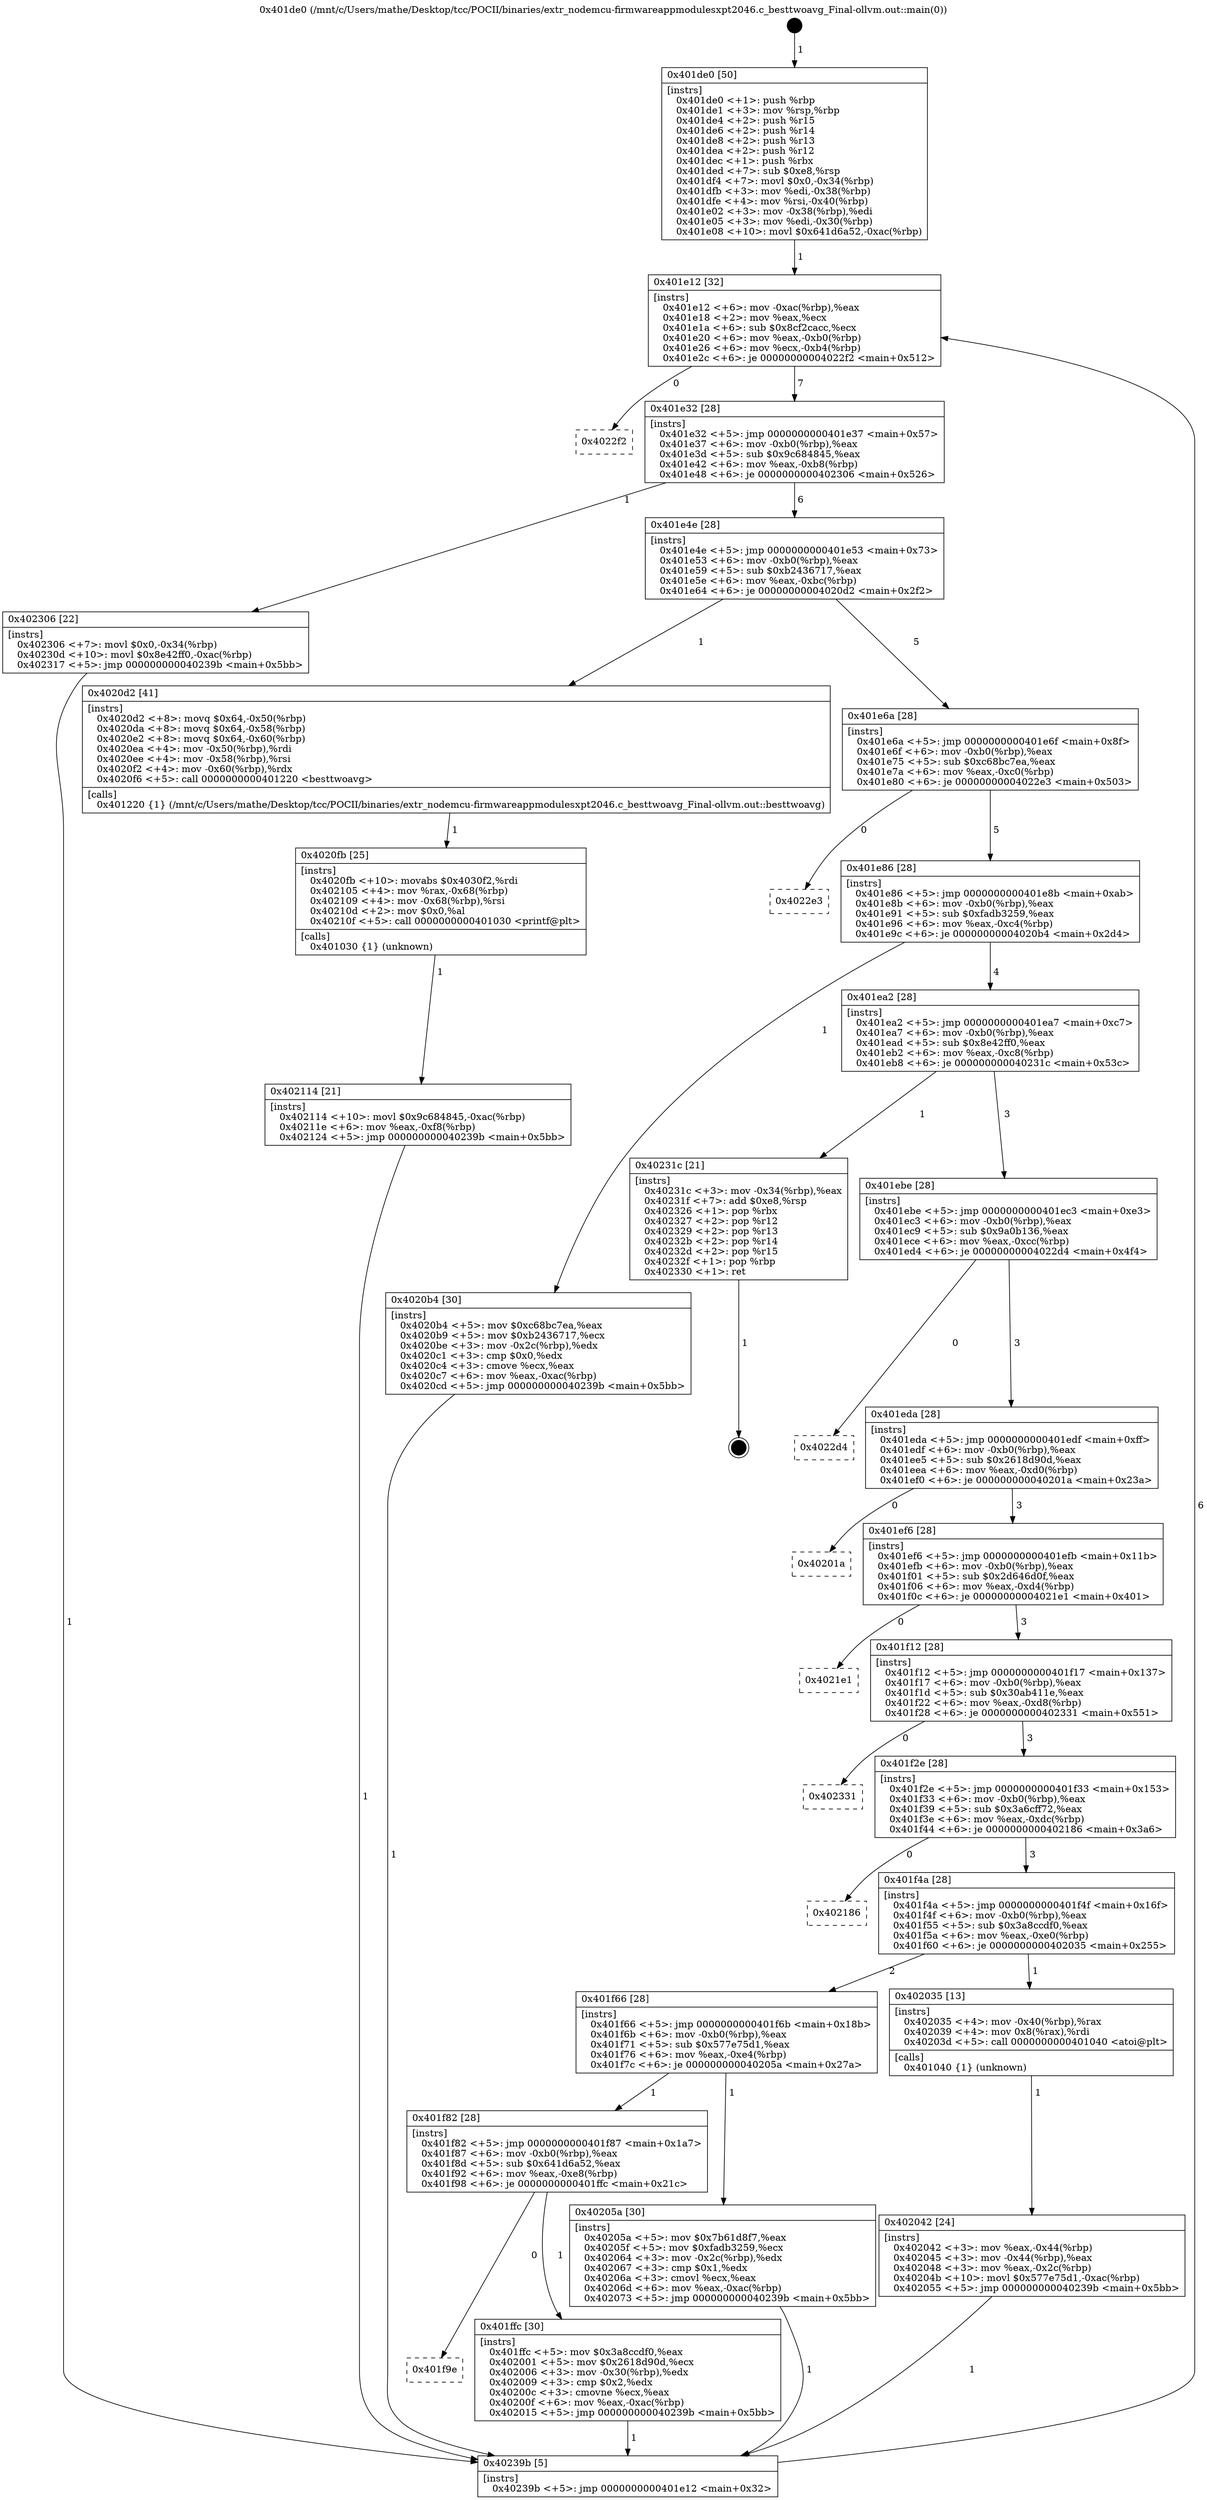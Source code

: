 digraph "0x401de0" {
  label = "0x401de0 (/mnt/c/Users/mathe/Desktop/tcc/POCII/binaries/extr_nodemcu-firmwareappmodulesxpt2046.c_besttwoavg_Final-ollvm.out::main(0))"
  labelloc = "t"
  node[shape=record]

  Entry [label="",width=0.3,height=0.3,shape=circle,fillcolor=black,style=filled]
  "0x401e12" [label="{
     0x401e12 [32]\l
     | [instrs]\l
     &nbsp;&nbsp;0x401e12 \<+6\>: mov -0xac(%rbp),%eax\l
     &nbsp;&nbsp;0x401e18 \<+2\>: mov %eax,%ecx\l
     &nbsp;&nbsp;0x401e1a \<+6\>: sub $0x8cf2cacc,%ecx\l
     &nbsp;&nbsp;0x401e20 \<+6\>: mov %eax,-0xb0(%rbp)\l
     &nbsp;&nbsp;0x401e26 \<+6\>: mov %ecx,-0xb4(%rbp)\l
     &nbsp;&nbsp;0x401e2c \<+6\>: je 00000000004022f2 \<main+0x512\>\l
  }"]
  "0x4022f2" [label="{
     0x4022f2\l
  }", style=dashed]
  "0x401e32" [label="{
     0x401e32 [28]\l
     | [instrs]\l
     &nbsp;&nbsp;0x401e32 \<+5\>: jmp 0000000000401e37 \<main+0x57\>\l
     &nbsp;&nbsp;0x401e37 \<+6\>: mov -0xb0(%rbp),%eax\l
     &nbsp;&nbsp;0x401e3d \<+5\>: sub $0x9c684845,%eax\l
     &nbsp;&nbsp;0x401e42 \<+6\>: mov %eax,-0xb8(%rbp)\l
     &nbsp;&nbsp;0x401e48 \<+6\>: je 0000000000402306 \<main+0x526\>\l
  }"]
  Exit [label="",width=0.3,height=0.3,shape=circle,fillcolor=black,style=filled,peripheries=2]
  "0x402306" [label="{
     0x402306 [22]\l
     | [instrs]\l
     &nbsp;&nbsp;0x402306 \<+7\>: movl $0x0,-0x34(%rbp)\l
     &nbsp;&nbsp;0x40230d \<+10\>: movl $0x8e42ff0,-0xac(%rbp)\l
     &nbsp;&nbsp;0x402317 \<+5\>: jmp 000000000040239b \<main+0x5bb\>\l
  }"]
  "0x401e4e" [label="{
     0x401e4e [28]\l
     | [instrs]\l
     &nbsp;&nbsp;0x401e4e \<+5\>: jmp 0000000000401e53 \<main+0x73\>\l
     &nbsp;&nbsp;0x401e53 \<+6\>: mov -0xb0(%rbp),%eax\l
     &nbsp;&nbsp;0x401e59 \<+5\>: sub $0xb2436717,%eax\l
     &nbsp;&nbsp;0x401e5e \<+6\>: mov %eax,-0xbc(%rbp)\l
     &nbsp;&nbsp;0x401e64 \<+6\>: je 00000000004020d2 \<main+0x2f2\>\l
  }"]
  "0x402114" [label="{
     0x402114 [21]\l
     | [instrs]\l
     &nbsp;&nbsp;0x402114 \<+10\>: movl $0x9c684845,-0xac(%rbp)\l
     &nbsp;&nbsp;0x40211e \<+6\>: mov %eax,-0xf8(%rbp)\l
     &nbsp;&nbsp;0x402124 \<+5\>: jmp 000000000040239b \<main+0x5bb\>\l
  }"]
  "0x4020d2" [label="{
     0x4020d2 [41]\l
     | [instrs]\l
     &nbsp;&nbsp;0x4020d2 \<+8\>: movq $0x64,-0x50(%rbp)\l
     &nbsp;&nbsp;0x4020da \<+8\>: movq $0x64,-0x58(%rbp)\l
     &nbsp;&nbsp;0x4020e2 \<+8\>: movq $0x64,-0x60(%rbp)\l
     &nbsp;&nbsp;0x4020ea \<+4\>: mov -0x50(%rbp),%rdi\l
     &nbsp;&nbsp;0x4020ee \<+4\>: mov -0x58(%rbp),%rsi\l
     &nbsp;&nbsp;0x4020f2 \<+4\>: mov -0x60(%rbp),%rdx\l
     &nbsp;&nbsp;0x4020f6 \<+5\>: call 0000000000401220 \<besttwoavg\>\l
     | [calls]\l
     &nbsp;&nbsp;0x401220 \{1\} (/mnt/c/Users/mathe/Desktop/tcc/POCII/binaries/extr_nodemcu-firmwareappmodulesxpt2046.c_besttwoavg_Final-ollvm.out::besttwoavg)\l
  }"]
  "0x401e6a" [label="{
     0x401e6a [28]\l
     | [instrs]\l
     &nbsp;&nbsp;0x401e6a \<+5\>: jmp 0000000000401e6f \<main+0x8f\>\l
     &nbsp;&nbsp;0x401e6f \<+6\>: mov -0xb0(%rbp),%eax\l
     &nbsp;&nbsp;0x401e75 \<+5\>: sub $0xc68bc7ea,%eax\l
     &nbsp;&nbsp;0x401e7a \<+6\>: mov %eax,-0xc0(%rbp)\l
     &nbsp;&nbsp;0x401e80 \<+6\>: je 00000000004022e3 \<main+0x503\>\l
  }"]
  "0x4020fb" [label="{
     0x4020fb [25]\l
     | [instrs]\l
     &nbsp;&nbsp;0x4020fb \<+10\>: movabs $0x4030f2,%rdi\l
     &nbsp;&nbsp;0x402105 \<+4\>: mov %rax,-0x68(%rbp)\l
     &nbsp;&nbsp;0x402109 \<+4\>: mov -0x68(%rbp),%rsi\l
     &nbsp;&nbsp;0x40210d \<+2\>: mov $0x0,%al\l
     &nbsp;&nbsp;0x40210f \<+5\>: call 0000000000401030 \<printf@plt\>\l
     | [calls]\l
     &nbsp;&nbsp;0x401030 \{1\} (unknown)\l
  }"]
  "0x4022e3" [label="{
     0x4022e3\l
  }", style=dashed]
  "0x401e86" [label="{
     0x401e86 [28]\l
     | [instrs]\l
     &nbsp;&nbsp;0x401e86 \<+5\>: jmp 0000000000401e8b \<main+0xab\>\l
     &nbsp;&nbsp;0x401e8b \<+6\>: mov -0xb0(%rbp),%eax\l
     &nbsp;&nbsp;0x401e91 \<+5\>: sub $0xfadb3259,%eax\l
     &nbsp;&nbsp;0x401e96 \<+6\>: mov %eax,-0xc4(%rbp)\l
     &nbsp;&nbsp;0x401e9c \<+6\>: je 00000000004020b4 \<main+0x2d4\>\l
  }"]
  "0x402042" [label="{
     0x402042 [24]\l
     | [instrs]\l
     &nbsp;&nbsp;0x402042 \<+3\>: mov %eax,-0x44(%rbp)\l
     &nbsp;&nbsp;0x402045 \<+3\>: mov -0x44(%rbp),%eax\l
     &nbsp;&nbsp;0x402048 \<+3\>: mov %eax,-0x2c(%rbp)\l
     &nbsp;&nbsp;0x40204b \<+10\>: movl $0x577e75d1,-0xac(%rbp)\l
     &nbsp;&nbsp;0x402055 \<+5\>: jmp 000000000040239b \<main+0x5bb\>\l
  }"]
  "0x4020b4" [label="{
     0x4020b4 [30]\l
     | [instrs]\l
     &nbsp;&nbsp;0x4020b4 \<+5\>: mov $0xc68bc7ea,%eax\l
     &nbsp;&nbsp;0x4020b9 \<+5\>: mov $0xb2436717,%ecx\l
     &nbsp;&nbsp;0x4020be \<+3\>: mov -0x2c(%rbp),%edx\l
     &nbsp;&nbsp;0x4020c1 \<+3\>: cmp $0x0,%edx\l
     &nbsp;&nbsp;0x4020c4 \<+3\>: cmove %ecx,%eax\l
     &nbsp;&nbsp;0x4020c7 \<+6\>: mov %eax,-0xac(%rbp)\l
     &nbsp;&nbsp;0x4020cd \<+5\>: jmp 000000000040239b \<main+0x5bb\>\l
  }"]
  "0x401ea2" [label="{
     0x401ea2 [28]\l
     | [instrs]\l
     &nbsp;&nbsp;0x401ea2 \<+5\>: jmp 0000000000401ea7 \<main+0xc7\>\l
     &nbsp;&nbsp;0x401ea7 \<+6\>: mov -0xb0(%rbp),%eax\l
     &nbsp;&nbsp;0x401ead \<+5\>: sub $0x8e42ff0,%eax\l
     &nbsp;&nbsp;0x401eb2 \<+6\>: mov %eax,-0xc8(%rbp)\l
     &nbsp;&nbsp;0x401eb8 \<+6\>: je 000000000040231c \<main+0x53c\>\l
  }"]
  "0x401de0" [label="{
     0x401de0 [50]\l
     | [instrs]\l
     &nbsp;&nbsp;0x401de0 \<+1\>: push %rbp\l
     &nbsp;&nbsp;0x401de1 \<+3\>: mov %rsp,%rbp\l
     &nbsp;&nbsp;0x401de4 \<+2\>: push %r15\l
     &nbsp;&nbsp;0x401de6 \<+2\>: push %r14\l
     &nbsp;&nbsp;0x401de8 \<+2\>: push %r13\l
     &nbsp;&nbsp;0x401dea \<+2\>: push %r12\l
     &nbsp;&nbsp;0x401dec \<+1\>: push %rbx\l
     &nbsp;&nbsp;0x401ded \<+7\>: sub $0xe8,%rsp\l
     &nbsp;&nbsp;0x401df4 \<+7\>: movl $0x0,-0x34(%rbp)\l
     &nbsp;&nbsp;0x401dfb \<+3\>: mov %edi,-0x38(%rbp)\l
     &nbsp;&nbsp;0x401dfe \<+4\>: mov %rsi,-0x40(%rbp)\l
     &nbsp;&nbsp;0x401e02 \<+3\>: mov -0x38(%rbp),%edi\l
     &nbsp;&nbsp;0x401e05 \<+3\>: mov %edi,-0x30(%rbp)\l
     &nbsp;&nbsp;0x401e08 \<+10\>: movl $0x641d6a52,-0xac(%rbp)\l
  }"]
  "0x40231c" [label="{
     0x40231c [21]\l
     | [instrs]\l
     &nbsp;&nbsp;0x40231c \<+3\>: mov -0x34(%rbp),%eax\l
     &nbsp;&nbsp;0x40231f \<+7\>: add $0xe8,%rsp\l
     &nbsp;&nbsp;0x402326 \<+1\>: pop %rbx\l
     &nbsp;&nbsp;0x402327 \<+2\>: pop %r12\l
     &nbsp;&nbsp;0x402329 \<+2\>: pop %r13\l
     &nbsp;&nbsp;0x40232b \<+2\>: pop %r14\l
     &nbsp;&nbsp;0x40232d \<+2\>: pop %r15\l
     &nbsp;&nbsp;0x40232f \<+1\>: pop %rbp\l
     &nbsp;&nbsp;0x402330 \<+1\>: ret\l
  }"]
  "0x401ebe" [label="{
     0x401ebe [28]\l
     | [instrs]\l
     &nbsp;&nbsp;0x401ebe \<+5\>: jmp 0000000000401ec3 \<main+0xe3\>\l
     &nbsp;&nbsp;0x401ec3 \<+6\>: mov -0xb0(%rbp),%eax\l
     &nbsp;&nbsp;0x401ec9 \<+5\>: sub $0x9a0b136,%eax\l
     &nbsp;&nbsp;0x401ece \<+6\>: mov %eax,-0xcc(%rbp)\l
     &nbsp;&nbsp;0x401ed4 \<+6\>: je 00000000004022d4 \<main+0x4f4\>\l
  }"]
  "0x40239b" [label="{
     0x40239b [5]\l
     | [instrs]\l
     &nbsp;&nbsp;0x40239b \<+5\>: jmp 0000000000401e12 \<main+0x32\>\l
  }"]
  "0x4022d4" [label="{
     0x4022d4\l
  }", style=dashed]
  "0x401eda" [label="{
     0x401eda [28]\l
     | [instrs]\l
     &nbsp;&nbsp;0x401eda \<+5\>: jmp 0000000000401edf \<main+0xff\>\l
     &nbsp;&nbsp;0x401edf \<+6\>: mov -0xb0(%rbp),%eax\l
     &nbsp;&nbsp;0x401ee5 \<+5\>: sub $0x2618d90d,%eax\l
     &nbsp;&nbsp;0x401eea \<+6\>: mov %eax,-0xd0(%rbp)\l
     &nbsp;&nbsp;0x401ef0 \<+6\>: je 000000000040201a \<main+0x23a\>\l
  }"]
  "0x401f9e" [label="{
     0x401f9e\l
  }", style=dashed]
  "0x40201a" [label="{
     0x40201a\l
  }", style=dashed]
  "0x401ef6" [label="{
     0x401ef6 [28]\l
     | [instrs]\l
     &nbsp;&nbsp;0x401ef6 \<+5\>: jmp 0000000000401efb \<main+0x11b\>\l
     &nbsp;&nbsp;0x401efb \<+6\>: mov -0xb0(%rbp),%eax\l
     &nbsp;&nbsp;0x401f01 \<+5\>: sub $0x2d646d0f,%eax\l
     &nbsp;&nbsp;0x401f06 \<+6\>: mov %eax,-0xd4(%rbp)\l
     &nbsp;&nbsp;0x401f0c \<+6\>: je 00000000004021e1 \<main+0x401\>\l
  }"]
  "0x401ffc" [label="{
     0x401ffc [30]\l
     | [instrs]\l
     &nbsp;&nbsp;0x401ffc \<+5\>: mov $0x3a8ccdf0,%eax\l
     &nbsp;&nbsp;0x402001 \<+5\>: mov $0x2618d90d,%ecx\l
     &nbsp;&nbsp;0x402006 \<+3\>: mov -0x30(%rbp),%edx\l
     &nbsp;&nbsp;0x402009 \<+3\>: cmp $0x2,%edx\l
     &nbsp;&nbsp;0x40200c \<+3\>: cmovne %ecx,%eax\l
     &nbsp;&nbsp;0x40200f \<+6\>: mov %eax,-0xac(%rbp)\l
     &nbsp;&nbsp;0x402015 \<+5\>: jmp 000000000040239b \<main+0x5bb\>\l
  }"]
  "0x4021e1" [label="{
     0x4021e1\l
  }", style=dashed]
  "0x401f12" [label="{
     0x401f12 [28]\l
     | [instrs]\l
     &nbsp;&nbsp;0x401f12 \<+5\>: jmp 0000000000401f17 \<main+0x137\>\l
     &nbsp;&nbsp;0x401f17 \<+6\>: mov -0xb0(%rbp),%eax\l
     &nbsp;&nbsp;0x401f1d \<+5\>: sub $0x30ab411e,%eax\l
     &nbsp;&nbsp;0x401f22 \<+6\>: mov %eax,-0xd8(%rbp)\l
     &nbsp;&nbsp;0x401f28 \<+6\>: je 0000000000402331 \<main+0x551\>\l
  }"]
  "0x401f82" [label="{
     0x401f82 [28]\l
     | [instrs]\l
     &nbsp;&nbsp;0x401f82 \<+5\>: jmp 0000000000401f87 \<main+0x1a7\>\l
     &nbsp;&nbsp;0x401f87 \<+6\>: mov -0xb0(%rbp),%eax\l
     &nbsp;&nbsp;0x401f8d \<+5\>: sub $0x641d6a52,%eax\l
     &nbsp;&nbsp;0x401f92 \<+6\>: mov %eax,-0xe8(%rbp)\l
     &nbsp;&nbsp;0x401f98 \<+6\>: je 0000000000401ffc \<main+0x21c\>\l
  }"]
  "0x402331" [label="{
     0x402331\l
  }", style=dashed]
  "0x401f2e" [label="{
     0x401f2e [28]\l
     | [instrs]\l
     &nbsp;&nbsp;0x401f2e \<+5\>: jmp 0000000000401f33 \<main+0x153\>\l
     &nbsp;&nbsp;0x401f33 \<+6\>: mov -0xb0(%rbp),%eax\l
     &nbsp;&nbsp;0x401f39 \<+5\>: sub $0x3a6cff72,%eax\l
     &nbsp;&nbsp;0x401f3e \<+6\>: mov %eax,-0xdc(%rbp)\l
     &nbsp;&nbsp;0x401f44 \<+6\>: je 0000000000402186 \<main+0x3a6\>\l
  }"]
  "0x40205a" [label="{
     0x40205a [30]\l
     | [instrs]\l
     &nbsp;&nbsp;0x40205a \<+5\>: mov $0x7b61d8f7,%eax\l
     &nbsp;&nbsp;0x40205f \<+5\>: mov $0xfadb3259,%ecx\l
     &nbsp;&nbsp;0x402064 \<+3\>: mov -0x2c(%rbp),%edx\l
     &nbsp;&nbsp;0x402067 \<+3\>: cmp $0x1,%edx\l
     &nbsp;&nbsp;0x40206a \<+3\>: cmovl %ecx,%eax\l
     &nbsp;&nbsp;0x40206d \<+6\>: mov %eax,-0xac(%rbp)\l
     &nbsp;&nbsp;0x402073 \<+5\>: jmp 000000000040239b \<main+0x5bb\>\l
  }"]
  "0x402186" [label="{
     0x402186\l
  }", style=dashed]
  "0x401f4a" [label="{
     0x401f4a [28]\l
     | [instrs]\l
     &nbsp;&nbsp;0x401f4a \<+5\>: jmp 0000000000401f4f \<main+0x16f\>\l
     &nbsp;&nbsp;0x401f4f \<+6\>: mov -0xb0(%rbp),%eax\l
     &nbsp;&nbsp;0x401f55 \<+5\>: sub $0x3a8ccdf0,%eax\l
     &nbsp;&nbsp;0x401f5a \<+6\>: mov %eax,-0xe0(%rbp)\l
     &nbsp;&nbsp;0x401f60 \<+6\>: je 0000000000402035 \<main+0x255\>\l
  }"]
  "0x401f66" [label="{
     0x401f66 [28]\l
     | [instrs]\l
     &nbsp;&nbsp;0x401f66 \<+5\>: jmp 0000000000401f6b \<main+0x18b\>\l
     &nbsp;&nbsp;0x401f6b \<+6\>: mov -0xb0(%rbp),%eax\l
     &nbsp;&nbsp;0x401f71 \<+5\>: sub $0x577e75d1,%eax\l
     &nbsp;&nbsp;0x401f76 \<+6\>: mov %eax,-0xe4(%rbp)\l
     &nbsp;&nbsp;0x401f7c \<+6\>: je 000000000040205a \<main+0x27a\>\l
  }"]
  "0x402035" [label="{
     0x402035 [13]\l
     | [instrs]\l
     &nbsp;&nbsp;0x402035 \<+4\>: mov -0x40(%rbp),%rax\l
     &nbsp;&nbsp;0x402039 \<+4\>: mov 0x8(%rax),%rdi\l
     &nbsp;&nbsp;0x40203d \<+5\>: call 0000000000401040 \<atoi@plt\>\l
     | [calls]\l
     &nbsp;&nbsp;0x401040 \{1\} (unknown)\l
  }"]
  Entry -> "0x401de0" [label=" 1"]
  "0x401e12" -> "0x4022f2" [label=" 0"]
  "0x401e12" -> "0x401e32" [label=" 7"]
  "0x40231c" -> Exit [label=" 1"]
  "0x401e32" -> "0x402306" [label=" 1"]
  "0x401e32" -> "0x401e4e" [label=" 6"]
  "0x402306" -> "0x40239b" [label=" 1"]
  "0x401e4e" -> "0x4020d2" [label=" 1"]
  "0x401e4e" -> "0x401e6a" [label=" 5"]
  "0x402114" -> "0x40239b" [label=" 1"]
  "0x401e6a" -> "0x4022e3" [label=" 0"]
  "0x401e6a" -> "0x401e86" [label=" 5"]
  "0x4020fb" -> "0x402114" [label=" 1"]
  "0x401e86" -> "0x4020b4" [label=" 1"]
  "0x401e86" -> "0x401ea2" [label=" 4"]
  "0x4020d2" -> "0x4020fb" [label=" 1"]
  "0x401ea2" -> "0x40231c" [label=" 1"]
  "0x401ea2" -> "0x401ebe" [label=" 3"]
  "0x4020b4" -> "0x40239b" [label=" 1"]
  "0x401ebe" -> "0x4022d4" [label=" 0"]
  "0x401ebe" -> "0x401eda" [label=" 3"]
  "0x40205a" -> "0x40239b" [label=" 1"]
  "0x401eda" -> "0x40201a" [label=" 0"]
  "0x401eda" -> "0x401ef6" [label=" 3"]
  "0x402042" -> "0x40239b" [label=" 1"]
  "0x401ef6" -> "0x4021e1" [label=" 0"]
  "0x401ef6" -> "0x401f12" [label=" 3"]
  "0x402035" -> "0x402042" [label=" 1"]
  "0x401f12" -> "0x402331" [label=" 0"]
  "0x401f12" -> "0x401f2e" [label=" 3"]
  "0x401de0" -> "0x401e12" [label=" 1"]
  "0x401f2e" -> "0x402186" [label=" 0"]
  "0x401f2e" -> "0x401f4a" [label=" 3"]
  "0x401ffc" -> "0x40239b" [label=" 1"]
  "0x401f4a" -> "0x402035" [label=" 1"]
  "0x401f4a" -> "0x401f66" [label=" 2"]
  "0x401f82" -> "0x401f9e" [label=" 0"]
  "0x401f66" -> "0x40205a" [label=" 1"]
  "0x401f66" -> "0x401f82" [label=" 1"]
  "0x40239b" -> "0x401e12" [label=" 6"]
  "0x401f82" -> "0x401ffc" [label=" 1"]
}
